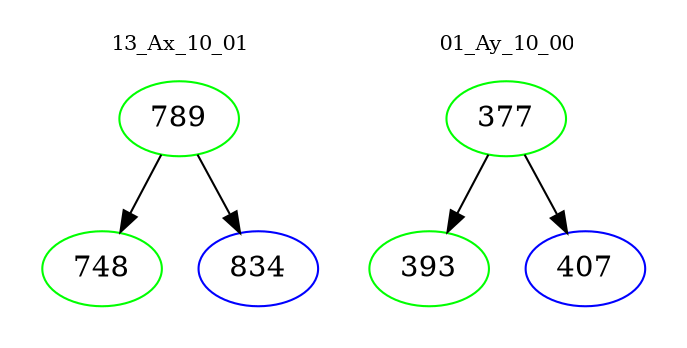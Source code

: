 digraph{
subgraph cluster_0 {
color = white
label = "13_Ax_10_01";
fontsize=10;
T0_789 [label="789", color="green"]
T0_789 -> T0_748 [color="black"]
T0_748 [label="748", color="green"]
T0_789 -> T0_834 [color="black"]
T0_834 [label="834", color="blue"]
}
subgraph cluster_1 {
color = white
label = "01_Ay_10_00";
fontsize=10;
T1_377 [label="377", color="green"]
T1_377 -> T1_393 [color="black"]
T1_393 [label="393", color="green"]
T1_377 -> T1_407 [color="black"]
T1_407 [label="407", color="blue"]
}
}

